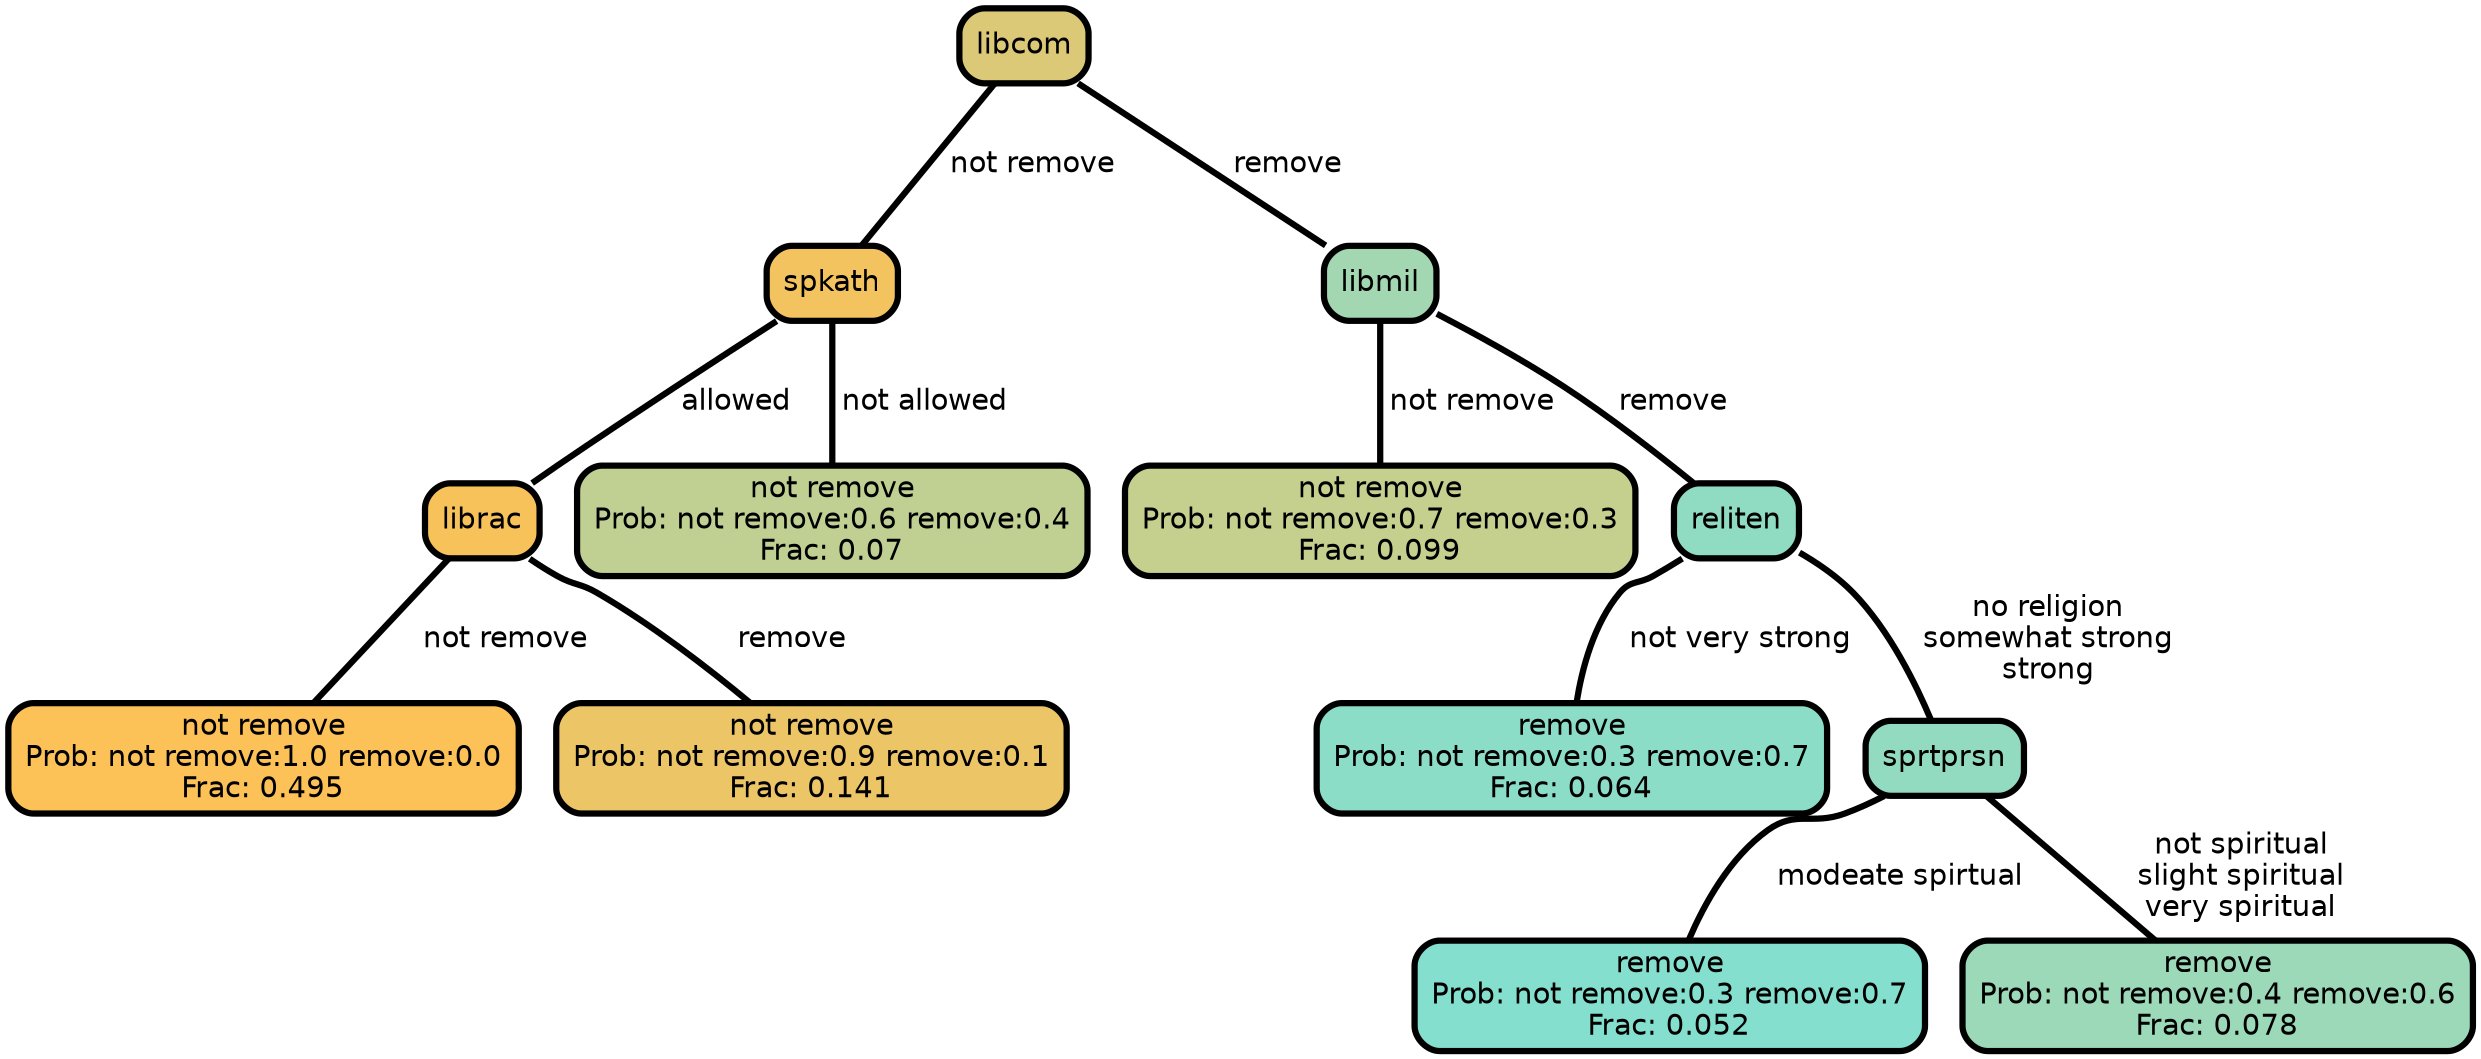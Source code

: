 graph Tree {
node [shape=box, style="filled, rounded",color="black",penwidth="3",fontcolor="black",                 fontname=helvetica] ;
graph [ranksep="0 equally", splines=straight,                 bgcolor=transparent, dpi=200] ;
edge [fontname=helvetica, color=black] ;
0 [label="not remove
Prob: not remove:1.0 remove:0.0
Frac: 0.495", fillcolor="#fcc157"] ;
1 [label="librac", fillcolor="#f8c25b"] ;
2 [label="not remove
Prob: not remove:0.9 remove:0.1
Frac: 0.141", fillcolor="#ecc567"] ;
3 [label="spkath", fillcolor="#f3c360"] ;
4 [label="not remove
Prob: not remove:0.6 remove:0.4
Frac: 0.07", fillcolor="#c0d093"] ;
5 [label="libcom", fillcolor="#dbc978"] ;
6 [label="not remove
Prob: not remove:0.7 remove:0.3
Frac: 0.099", fillcolor="#c5cf8e"] ;
7 [label="libmil", fillcolor="#a2d7b1"] ;
8 [label="remove
Prob: not remove:0.3 remove:0.7
Frac: 0.064", fillcolor="#8bddc8"] ;
9 [label="reliten", fillcolor="#90dcc3"] ;
10 [label="remove
Prob: not remove:0.3 remove:0.7
Frac: 0.052", fillcolor="#84dfcf"] ;
11 [label="sprtprsn", fillcolor="#92dbc1"] ;
12 [label="remove
Prob: not remove:0.4 remove:0.6
Frac: 0.078", fillcolor="#9bd9b8"] ;
1 -- 0 [label=" not remove",penwidth=3] ;
1 -- 2 [label=" remove",penwidth=3] ;
3 -- 1 [label=" allowed",penwidth=3] ;
3 -- 4 [label=" not allowed",penwidth=3] ;
5 -- 3 [label=" not remove",penwidth=3] ;
5 -- 7 [label=" remove",penwidth=3] ;
7 -- 6 [label=" not remove",penwidth=3] ;
7 -- 9 [label=" remove",penwidth=3] ;
9 -- 8 [label=" not very strong",penwidth=3] ;
9 -- 11 [label=" no religion\n somewhat strong\n strong",penwidth=3] ;
11 -- 10 [label=" modeate spirtual",penwidth=3] ;
11 -- 12 [label=" not spiritual\n slight spiritual\n very spiritual",penwidth=3] ;
{rank = same;}}